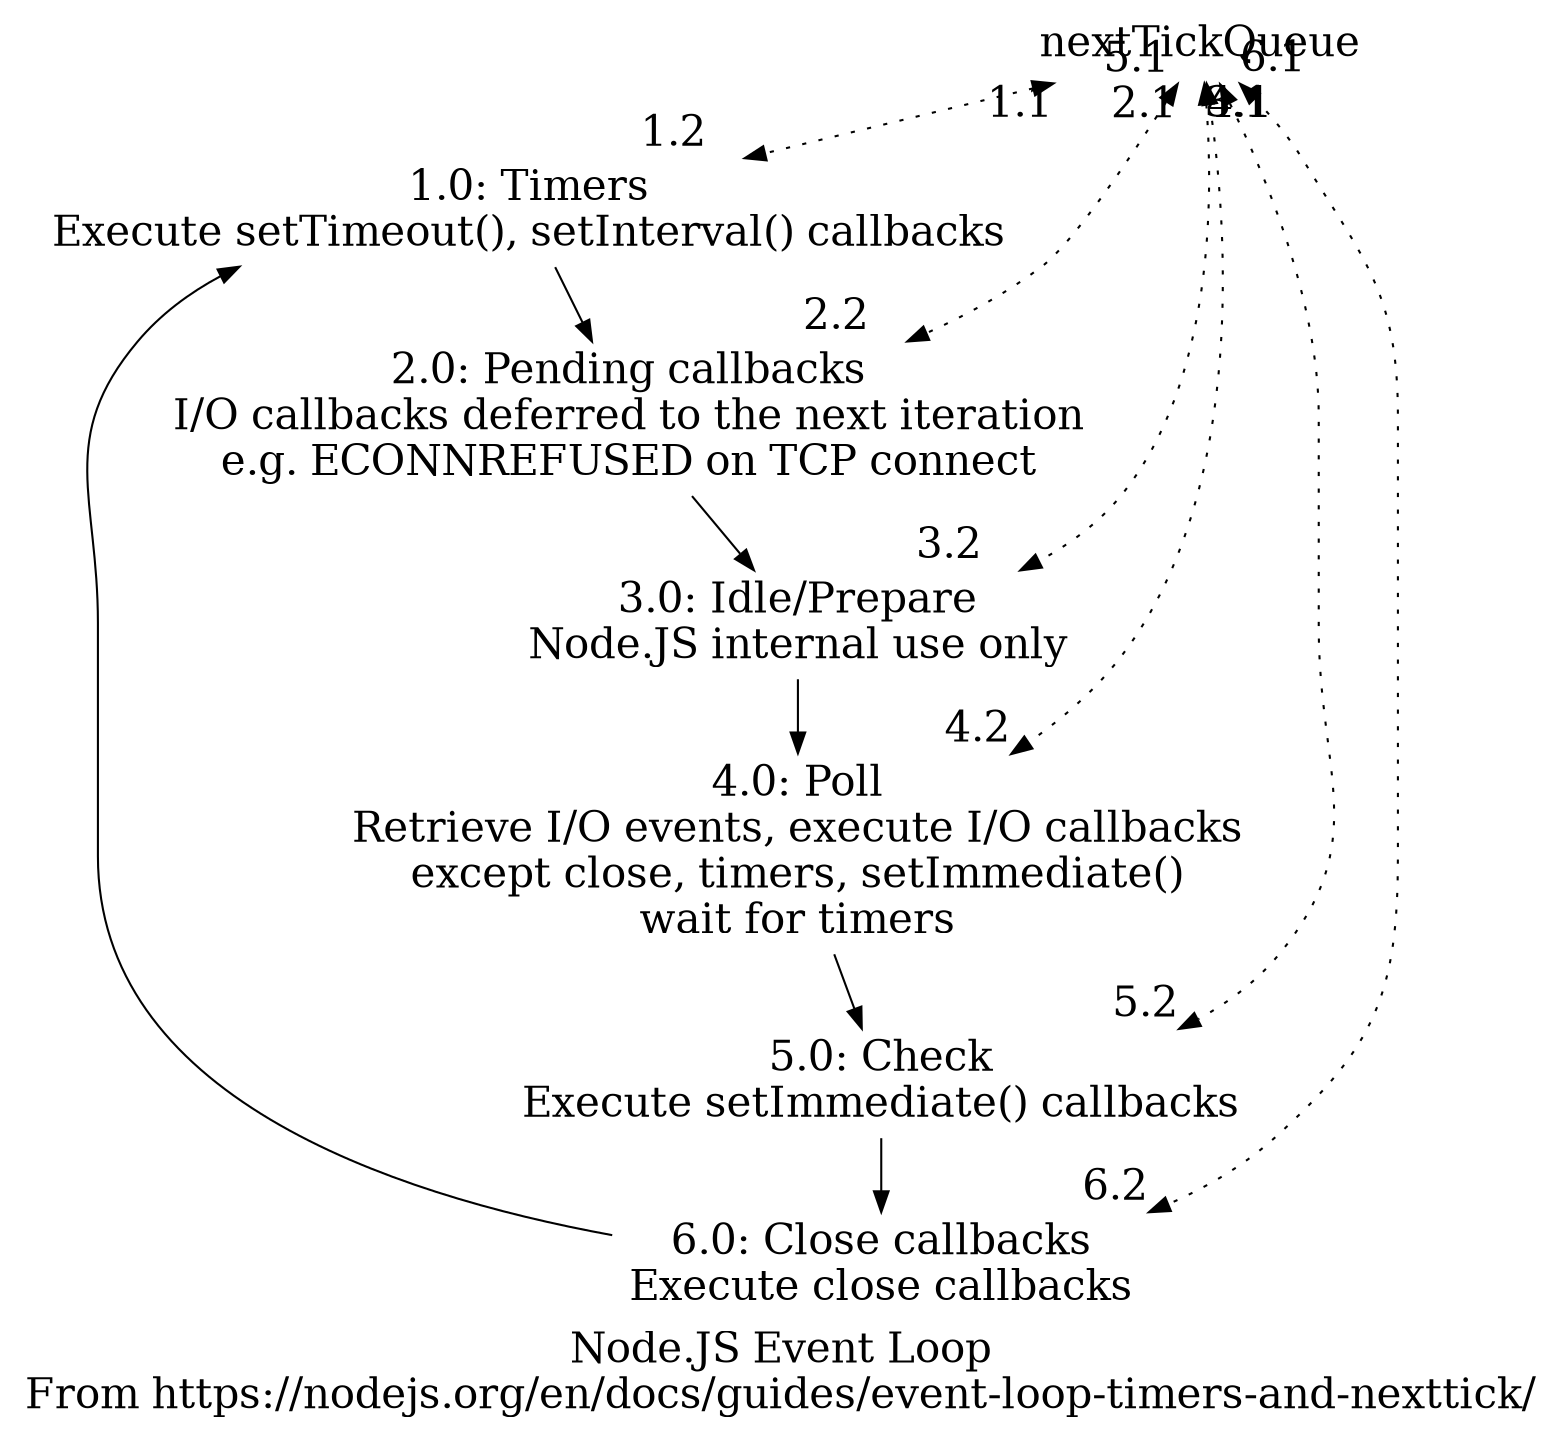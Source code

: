 digraph eventLoop {
  label = "Node.JS Event Loop\nFrom https://nodejs.org/en/docs/guides/event-loop-timers-and-nexttick/"
  rotation = 27;
  fontsize=20;
  edge [ fontsize=20 ];

  node [ shape=none, fontsize=20 ];

  timers [ label="1.0: Timers\nExecute setTimeout(), setInterval() callbacks" ];
  pending [ label="2.0: Pending callbacks\nI/O callbacks deferred to the next iteration\ne.g. ECONNREFUSED on TCP connect" ];
  idle [ label="3.0: Idle/Prepare\nNode.JS internal use only" ];
  poll [ label="4.0: Poll\nRetrieve I/O events, execute I/O callbacks\nexcept close, timers, setImmediate()\nwait for timers" ]
  check [ label="5.0: Check\nExecute setImmediate() callbacks" ];
  close [ label="6.0: Close callbacks\nExecute close callbacks" ];

  timers  -> pending;
  pending -> idle;
  idle    -> poll;
  poll    -> check;
  check   -> close;
  close   -> timers;

  edge [ dir=both, style=dotted, label="" ];
  nextTickQueue -> timers  [ taillabel="1.1",     headlabel="1.2   " ];
  nextTickQueue -> pending [ taillabel="    2.1", headlabel="2.2   " ];
  nextTickQueue -> idle    [ taillabel="3.1",     headlabel="3.2   " ];
  nextTickQueue -> poll    [ taillabel="4.1    ", headlabel="4.2"    ];
  nextTickQueue -> check   [ taillabel="5.1    ", headlabel="    5.2"];
  nextTickQueue -> close   [ taillabel="6.1  ",   headlabel="6.2"    ];
}
